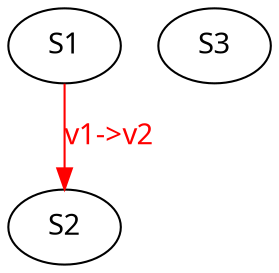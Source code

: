 digraph {
	graph [fontname=Ubuntu];
	node [fontname=Ubuntu];
	edge [fontname=Ubuntu];
	S1[label=S1];
	S2[label=S2];
	S3[label=S3];
	S1 -> S2[label="v1->v2",color=Red,fontcolor=Red];
}